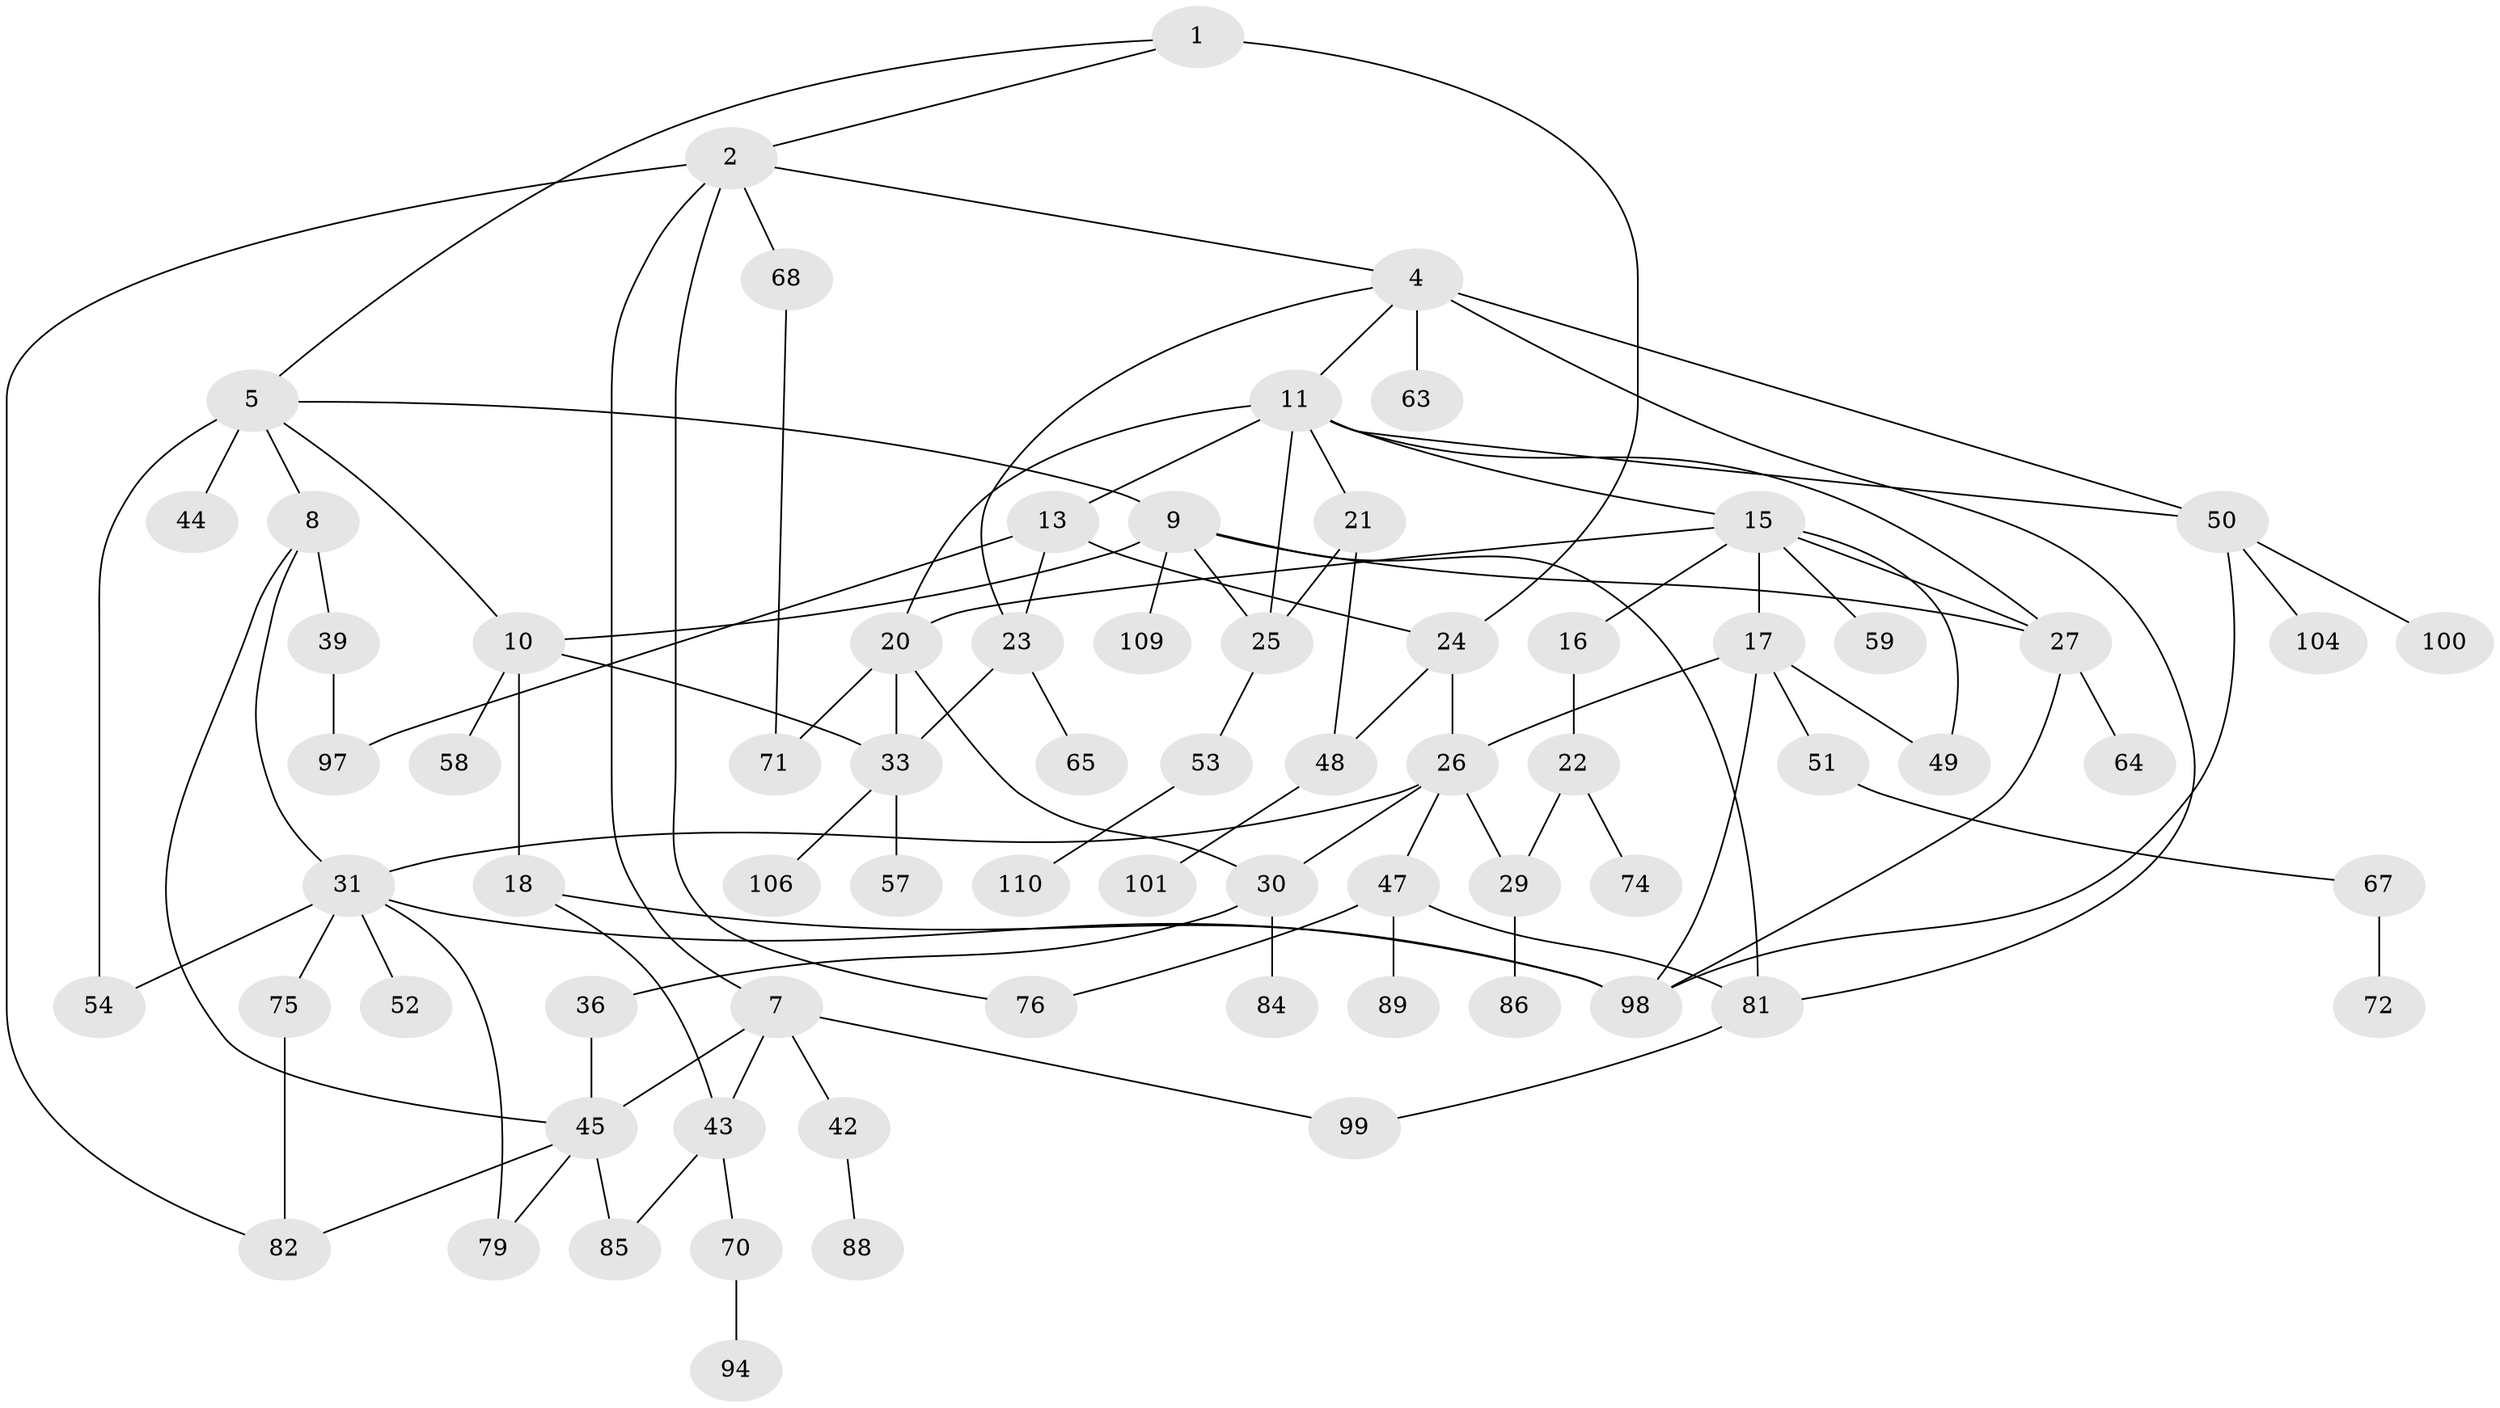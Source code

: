 // Generated by graph-tools (version 1.1) at 2025/23/03/03/25 07:23:30]
// undirected, 72 vertices, 106 edges
graph export_dot {
graph [start="1"]
  node [color=gray90,style=filled];
  1 [super="+3"];
  2 [super="+83"];
  4 [super="+73"];
  5 [super="+6"];
  7 [super="+40"];
  8 [super="+35"];
  9 [super="+12"];
  10 [super="+28"];
  11 [super="+14"];
  13 [super="+19"];
  15 [super="+55"];
  16;
  17 [super="+102"];
  18 [super="+80"];
  20 [super="+46"];
  21 [super="+111"];
  22 [super="+37"];
  23;
  24 [super="+61"];
  25 [super="+60"];
  26;
  27 [super="+56"];
  29 [super="+41"];
  30 [super="+38"];
  31 [super="+32"];
  33 [super="+34"];
  36;
  39 [super="+92"];
  42 [super="+69"];
  43 [super="+77"];
  44;
  45 [super="+78"];
  47 [super="+91"];
  48;
  49 [super="+90"];
  50 [super="+96"];
  51 [super="+66"];
  52;
  53 [super="+62"];
  54 [super="+87"];
  57;
  58;
  59 [super="+107"];
  63 [super="+103"];
  64 [super="+93"];
  65;
  67;
  68 [super="+108"];
  70;
  71;
  72;
  74;
  75;
  76;
  79;
  81 [super="+95"];
  82 [super="+105"];
  84;
  85;
  86;
  88;
  89;
  94;
  97;
  98;
  99;
  100;
  101;
  104;
  106;
  109;
  110;
  1 -- 2;
  1 -- 24 [weight=2];
  1 -- 5;
  2 -- 4;
  2 -- 7;
  2 -- 68;
  2 -- 82;
  2 -- 76;
  4 -- 11;
  4 -- 63 [weight=2];
  4 -- 23;
  4 -- 81;
  4 -- 50;
  5 -- 9;
  5 -- 54;
  5 -- 8;
  5 -- 10;
  5 -- 44;
  7 -- 99;
  7 -- 42;
  7 -- 43;
  7 -- 45;
  8 -- 39;
  8 -- 45;
  8 -- 31;
  9 -- 81;
  9 -- 109;
  9 -- 10;
  9 -- 25;
  9 -- 27;
  10 -- 18;
  10 -- 33;
  10 -- 58;
  11 -- 13;
  11 -- 15;
  11 -- 20;
  11 -- 21;
  11 -- 27;
  11 -- 25;
  11 -- 50;
  13 -- 23;
  13 -- 97;
  13 -- 24;
  15 -- 16;
  15 -- 17;
  15 -- 27;
  15 -- 49;
  15 -- 20;
  15 -- 59;
  16 -- 22;
  17 -- 49;
  17 -- 51;
  17 -- 26;
  17 -- 98;
  18 -- 43;
  18 -- 98;
  20 -- 30;
  20 -- 71;
  20 -- 33;
  21 -- 48;
  21 -- 25;
  22 -- 74;
  22 -- 29;
  23 -- 65;
  23 -- 33;
  24 -- 26;
  24 -- 48;
  25 -- 53;
  26 -- 29;
  26 -- 31;
  26 -- 47;
  26 -- 30;
  27 -- 64;
  27 -- 98;
  29 -- 86;
  30 -- 36;
  30 -- 84;
  31 -- 75 [weight=2];
  31 -- 98;
  31 -- 52;
  31 -- 79;
  31 -- 54;
  33 -- 57;
  33 -- 106;
  36 -- 45;
  39 -- 97;
  42 -- 88;
  43 -- 70;
  43 -- 85;
  45 -- 85;
  45 -- 82;
  45 -- 79;
  47 -- 76;
  47 -- 89;
  47 -- 81;
  48 -- 101;
  50 -- 100;
  50 -- 104;
  50 -- 98;
  51 -- 67;
  53 -- 110;
  67 -- 72;
  68 -- 71;
  70 -- 94;
  75 -- 82;
  81 -- 99;
}
